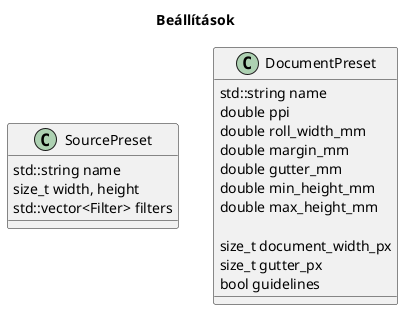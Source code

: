 @startuml presets

title Beállítások

class SourcePreset {
    std::string name
    size_t width, height
    std::vector<Filter> filters
}

class DocumentPreset {
    std::string name
    double ppi
    double roll_width_mm
    double margin_mm
    double gutter_mm
    double min_height_mm
    double max_height_mm

    size_t document_width_px
    size_t gutter_px
    bool guidelines
}


@enduml